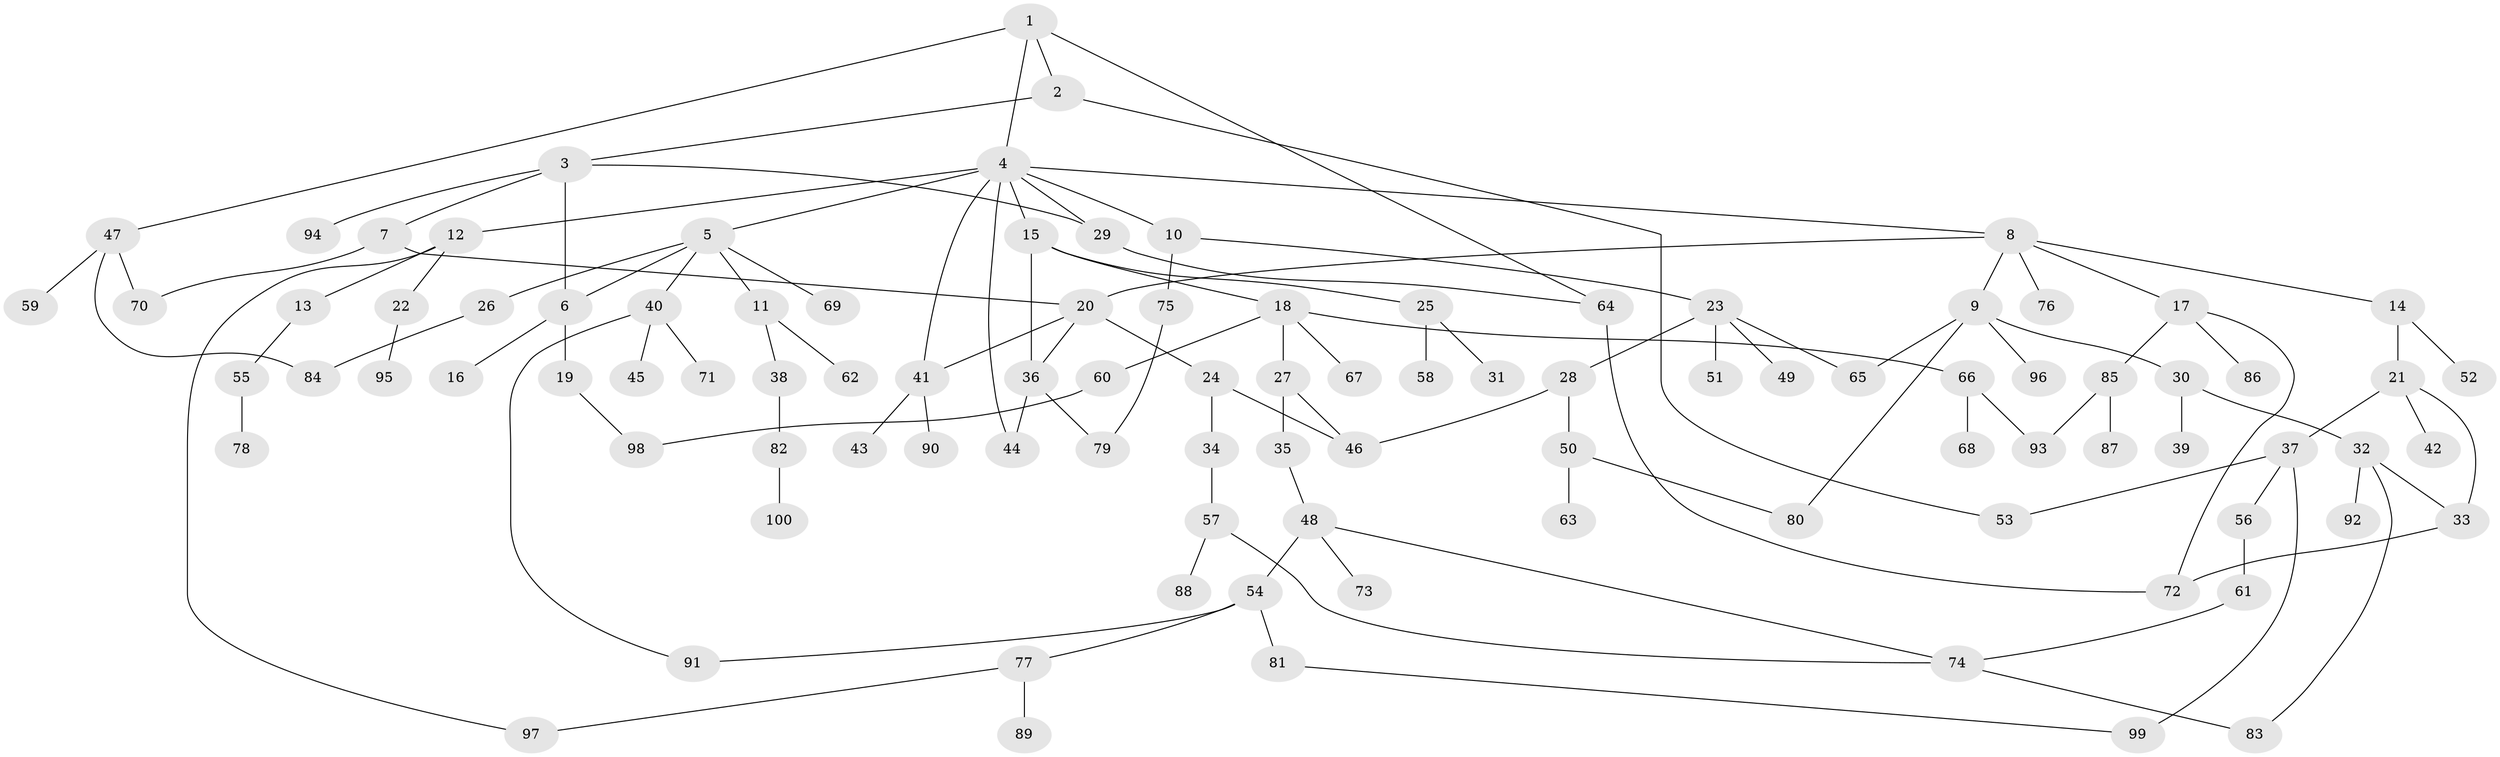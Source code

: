 // Generated by graph-tools (version 1.1) at 2025/38/02/21/25 10:38:51]
// undirected, 100 vertices, 125 edges
graph export_dot {
graph [start="1"]
  node [color=gray90,style=filled];
  1;
  2;
  3;
  4;
  5;
  6;
  7;
  8;
  9;
  10;
  11;
  12;
  13;
  14;
  15;
  16;
  17;
  18;
  19;
  20;
  21;
  22;
  23;
  24;
  25;
  26;
  27;
  28;
  29;
  30;
  31;
  32;
  33;
  34;
  35;
  36;
  37;
  38;
  39;
  40;
  41;
  42;
  43;
  44;
  45;
  46;
  47;
  48;
  49;
  50;
  51;
  52;
  53;
  54;
  55;
  56;
  57;
  58;
  59;
  60;
  61;
  62;
  63;
  64;
  65;
  66;
  67;
  68;
  69;
  70;
  71;
  72;
  73;
  74;
  75;
  76;
  77;
  78;
  79;
  80;
  81;
  82;
  83;
  84;
  85;
  86;
  87;
  88;
  89;
  90;
  91;
  92;
  93;
  94;
  95;
  96;
  97;
  98;
  99;
  100;
  1 -- 2;
  1 -- 4;
  1 -- 47;
  1 -- 64;
  2 -- 3;
  2 -- 53;
  3 -- 7;
  3 -- 94;
  3 -- 29;
  3 -- 6;
  4 -- 5;
  4 -- 8;
  4 -- 10;
  4 -- 12;
  4 -- 15;
  4 -- 29;
  4 -- 41;
  4 -- 44;
  5 -- 6;
  5 -- 11;
  5 -- 26;
  5 -- 40;
  5 -- 69;
  6 -- 16;
  6 -- 19;
  7 -- 20;
  7 -- 70;
  8 -- 9;
  8 -- 14;
  8 -- 17;
  8 -- 76;
  8 -- 20;
  9 -- 30;
  9 -- 65;
  9 -- 96;
  9 -- 80;
  10 -- 23;
  10 -- 75;
  11 -- 38;
  11 -- 62;
  12 -- 13;
  12 -- 22;
  12 -- 97;
  13 -- 55;
  14 -- 21;
  14 -- 52;
  15 -- 18;
  15 -- 25;
  15 -- 36;
  17 -- 85;
  17 -- 86;
  17 -- 72;
  18 -- 27;
  18 -- 60;
  18 -- 66;
  18 -- 67;
  19 -- 98;
  20 -- 24;
  20 -- 36;
  20 -- 41;
  21 -- 33;
  21 -- 37;
  21 -- 42;
  22 -- 95;
  23 -- 28;
  23 -- 49;
  23 -- 51;
  23 -- 65;
  24 -- 34;
  24 -- 46;
  25 -- 31;
  25 -- 58;
  26 -- 84;
  27 -- 35;
  27 -- 46;
  28 -- 46;
  28 -- 50;
  29 -- 64;
  30 -- 32;
  30 -- 39;
  32 -- 92;
  32 -- 83;
  32 -- 33;
  33 -- 72;
  34 -- 57;
  35 -- 48;
  36 -- 79;
  36 -- 44;
  37 -- 56;
  37 -- 99;
  37 -- 53;
  38 -- 82;
  40 -- 45;
  40 -- 71;
  40 -- 91;
  41 -- 43;
  41 -- 90;
  47 -- 59;
  47 -- 70;
  47 -- 84;
  48 -- 54;
  48 -- 73;
  48 -- 74;
  50 -- 63;
  50 -- 80;
  54 -- 77;
  54 -- 81;
  54 -- 91;
  55 -- 78;
  56 -- 61;
  57 -- 88;
  57 -- 74;
  60 -- 98;
  61 -- 74;
  64 -- 72;
  66 -- 68;
  66 -- 93;
  74 -- 83;
  75 -- 79;
  77 -- 89;
  77 -- 97;
  81 -- 99;
  82 -- 100;
  85 -- 87;
  85 -- 93;
}

